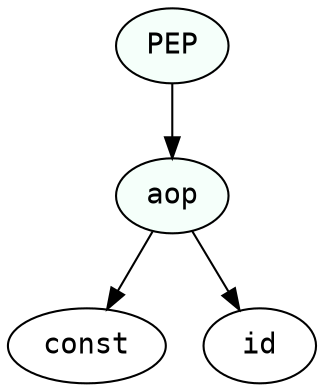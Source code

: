 digraph print {
 1 [label="const", fontname="monospace"];
 2 [label="id", fontname="monospace"];
 3 [label="aop", fontname="monospace", style=filled, fillcolor=mintcream];
 3->2
 3->1
 4 [label="PEP", fontname="monospace", style=filled, fillcolor=mintcream];
 4->3
 }
 